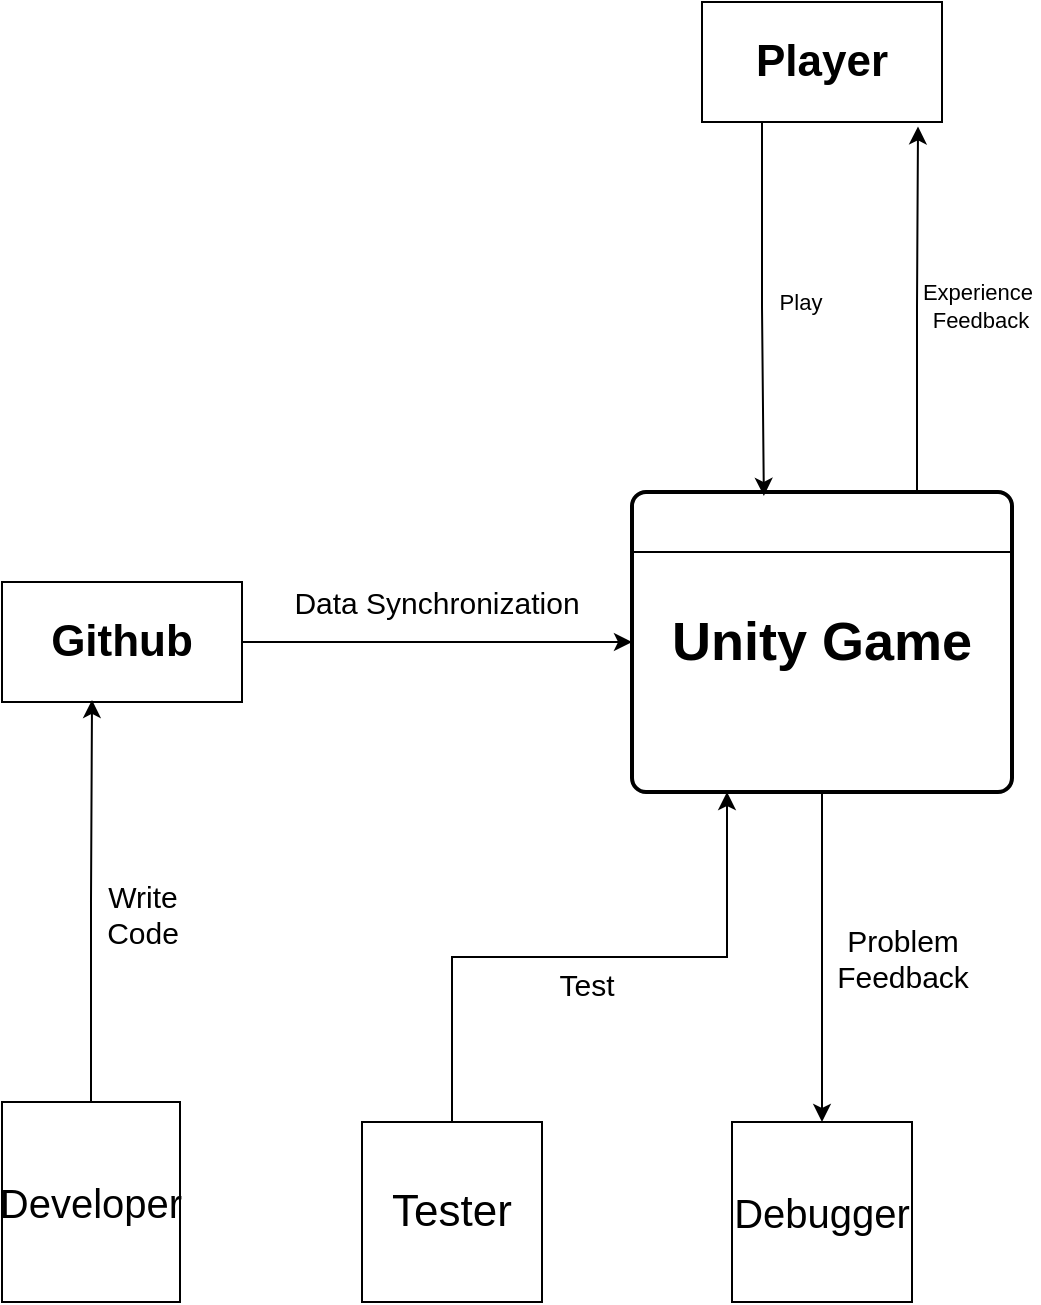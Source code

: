 <mxfile version="24.8.1">
  <diagram name="第 1 页" id="62UwvM3zGKsdqC4A1JGO">
    <mxGraphModel dx="576" dy="300" grid="1" gridSize="10" guides="1" tooltips="1" connect="1" arrows="1" fold="1" page="1" pageScale="1" pageWidth="827" pageHeight="1169" math="0" shadow="0">
      <root>
        <mxCell id="0" />
        <mxCell id="1" parent="0" />
        <mxCell id="GDkBWHPbkfynayT1y_cl-14" style="edgeStyle=orthogonalEdgeStyle;rounded=0;orthogonalLoop=1;jettySize=auto;html=1;" parent="1" source="GDkBWHPbkfynayT1y_cl-1" target="GDkBWHPbkfynayT1y_cl-8" edge="1">
          <mxGeometry relative="1" as="geometry" />
        </mxCell>
        <mxCell id="GDkBWHPbkfynayT1y_cl-16" value="&lt;font style=&quot;font-size: 15px;&quot;&gt;Problem&lt;/font&gt;&lt;div&gt;&lt;font style=&quot;font-size: 15px;&quot;&gt;Feedback&lt;/font&gt;&lt;/div&gt;" style="edgeLabel;html=1;align=center;verticalAlign=middle;resizable=0;points=[];" parent="GDkBWHPbkfynayT1y_cl-14" vertex="1" connectable="0">
          <mxGeometry x="0.006" y="4" relative="1" as="geometry">
            <mxPoint x="36" as="offset" />
          </mxGeometry>
        </mxCell>
        <mxCell id="GDkBWHPbkfynayT1y_cl-1" value="&lt;b&gt;&lt;font style=&quot;font-size: 27px;&quot;&gt;Unity Game&lt;/font&gt;&lt;/b&gt;" style="rounded=1;whiteSpace=wrap;html=1;absoluteArcSize=1;arcSize=14;strokeWidth=2;" parent="1" vertex="1">
          <mxGeometry x="476" y="475" width="190" height="150" as="geometry" />
        </mxCell>
        <mxCell id="GDkBWHPbkfynayT1y_cl-21" style="edgeStyle=orthogonalEdgeStyle;rounded=0;orthogonalLoop=1;jettySize=auto;html=1;exitX=1;exitY=0.5;exitDx=0;exitDy=0;entryX=0;entryY=0.5;entryDx=0;entryDy=0;" parent="1" source="GDkBWHPbkfynayT1y_cl-2" target="GDkBWHPbkfynayT1y_cl-1" edge="1">
          <mxGeometry relative="1" as="geometry" />
        </mxCell>
        <mxCell id="GDkBWHPbkfynayT1y_cl-22" value="&lt;font style=&quot;font-size: 15px;&quot;&gt;Data Synchronization&lt;/font&gt;" style="edgeLabel;html=1;align=center;verticalAlign=middle;resizable=0;points=[];" parent="GDkBWHPbkfynayT1y_cl-21" vertex="1" connectable="0">
          <mxGeometry x="-0.005" y="2" relative="1" as="geometry">
            <mxPoint y="-18" as="offset" />
          </mxGeometry>
        </mxCell>
        <mxCell id="GDkBWHPbkfynayT1y_cl-2" value="&lt;b&gt;&lt;font style=&quot;font-size: 22px;&quot;&gt;Github&lt;/font&gt;&lt;/b&gt;" style="rounded=0;whiteSpace=wrap;html=1;" parent="1" vertex="1">
          <mxGeometry x="161" y="520" width="120" height="60" as="geometry" />
        </mxCell>
        <mxCell id="GDkBWHPbkfynayT1y_cl-3" value="&lt;b&gt;&lt;font style=&quot;font-size: 22px;&quot;&gt;Player&lt;/font&gt;&lt;/b&gt;" style="rounded=0;whiteSpace=wrap;html=1;" parent="1" vertex="1">
          <mxGeometry x="511" y="230" width="120" height="60" as="geometry" />
        </mxCell>
        <mxCell id="GDkBWHPbkfynayT1y_cl-25" style="edgeStyle=orthogonalEdgeStyle;rounded=0;orthogonalLoop=1;jettySize=auto;html=1;exitX=0;exitY=0.5;exitDx=0;exitDy=0;entryX=0.25;entryY=1;entryDx=0;entryDy=0;" parent="1" source="GDkBWHPbkfynayT1y_cl-4" target="GDkBWHPbkfynayT1y_cl-1" edge="1">
          <mxGeometry relative="1" as="geometry" />
        </mxCell>
        <mxCell id="GDkBWHPbkfynayT1y_cl-26" value="&lt;font style=&quot;font-size: 15px;&quot;&gt;Test&lt;/font&gt;" style="edgeLabel;html=1;align=center;verticalAlign=middle;resizable=0;points=[];" parent="GDkBWHPbkfynayT1y_cl-25" vertex="1" connectable="0">
          <mxGeometry x="-0.018" y="2" relative="1" as="geometry">
            <mxPoint x="1" y="15" as="offset" />
          </mxGeometry>
        </mxCell>
        <mxCell id="GDkBWHPbkfynayT1y_cl-4" value="&lt;font style=&quot;font-size: 22px;&quot;&gt;Tester&lt;/font&gt;" style="rounded=0;whiteSpace=wrap;html=1;direction=south;" parent="1" vertex="1">
          <mxGeometry x="341" y="790" width="90" height="90" as="geometry" />
        </mxCell>
        <mxCell id="GDkBWHPbkfynayT1y_cl-7" value="" style="line;strokeWidth=1;rotatable=0;dashed=0;labelPosition=right;align=left;verticalAlign=middle;spacingTop=0;spacingLeft=6;points=[];portConstraint=eastwest;" parent="1" vertex="1">
          <mxGeometry x="476" y="500" width="190" height="10" as="geometry" />
        </mxCell>
        <mxCell id="GDkBWHPbkfynayT1y_cl-8" value="&lt;font style=&quot;font-size: 20px;&quot;&gt;Debugger&lt;/font&gt;" style="rounded=0;whiteSpace=wrap;html=1;direction=south;" parent="1" vertex="1">
          <mxGeometry x="526" y="790" width="90" height="90" as="geometry" />
        </mxCell>
        <mxCell id="GDkBWHPbkfynayT1y_cl-9" value="&lt;font style=&quot;font-size: 20px;&quot;&gt;Developer&lt;/font&gt;" style="rounded=0;whiteSpace=wrap;html=1;direction=south;" parent="1" vertex="1">
          <mxGeometry x="161" y="780" width="89" height="100" as="geometry" />
        </mxCell>
        <mxCell id="GDkBWHPbkfynayT1y_cl-23" style="edgeStyle=orthogonalEdgeStyle;rounded=0;orthogonalLoop=1;jettySize=auto;html=1;exitX=0;exitY=0.5;exitDx=0;exitDy=0;entryX=0.375;entryY=0.983;entryDx=0;entryDy=0;entryPerimeter=0;" parent="1" source="GDkBWHPbkfynayT1y_cl-9" target="GDkBWHPbkfynayT1y_cl-2" edge="1">
          <mxGeometry relative="1" as="geometry" />
        </mxCell>
        <mxCell id="GDkBWHPbkfynayT1y_cl-24" value="&lt;font style=&quot;font-size: 15px;&quot;&gt;Write&lt;/font&gt;&lt;div&gt;&lt;font style=&quot;font-size: 15px;&quot;&gt;Code&lt;/font&gt;&lt;/div&gt;" style="edgeLabel;html=1;align=center;verticalAlign=middle;resizable=0;points=[];" parent="GDkBWHPbkfynayT1y_cl-23" vertex="1" connectable="0">
          <mxGeometry x="-0.062" y="1" relative="1" as="geometry">
            <mxPoint x="26" as="offset" />
          </mxGeometry>
        </mxCell>
        <mxCell id="lzGh1YYfQW0G2buhzEv1-1" style="edgeStyle=orthogonalEdgeStyle;rounded=0;orthogonalLoop=1;jettySize=auto;html=1;exitX=0.25;exitY=1;exitDx=0;exitDy=0;entryX=0.347;entryY=0.013;entryDx=0;entryDy=0;entryPerimeter=0;labelPosition=right;verticalLabelPosition=middle;align=left;verticalAlign=middle;" edge="1" parent="1" source="GDkBWHPbkfynayT1y_cl-3" target="GDkBWHPbkfynayT1y_cl-1">
          <mxGeometry relative="1" as="geometry" />
        </mxCell>
        <mxCell id="lzGh1YYfQW0G2buhzEv1-2" value="Play" style="edgeLabel;html=1;align=center;verticalAlign=middle;resizable=0;points=[];" vertex="1" connectable="0" parent="lzGh1YYfQW0G2buhzEv1-1">
          <mxGeometry x="-0.095" relative="1" as="geometry">
            <mxPoint x="19" y="5" as="offset" />
          </mxGeometry>
        </mxCell>
        <mxCell id="lzGh1YYfQW0G2buhzEv1-3" style="edgeStyle=orthogonalEdgeStyle;rounded=0;orthogonalLoop=1;jettySize=auto;html=1;exitX=0.75;exitY=0;exitDx=0;exitDy=0;entryX=0.9;entryY=1.037;entryDx=0;entryDy=0;entryPerimeter=0;" edge="1" parent="1" source="GDkBWHPbkfynayT1y_cl-1" target="GDkBWHPbkfynayT1y_cl-3">
          <mxGeometry relative="1" as="geometry" />
        </mxCell>
        <mxCell id="lzGh1YYfQW0G2buhzEv1-4" value="Experience&amp;nbsp;&lt;div&gt;Feedback&lt;/div&gt;" style="edgeLabel;html=1;align=center;verticalAlign=middle;resizable=0;points=[];" vertex="1" connectable="0" parent="lzGh1YYfQW0G2buhzEv1-3">
          <mxGeometry x="0.027" y="-2" relative="1" as="geometry">
            <mxPoint x="29" as="offset" />
          </mxGeometry>
        </mxCell>
      </root>
    </mxGraphModel>
  </diagram>
</mxfile>
